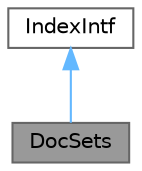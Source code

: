 digraph "DocSets"
{
 // INTERACTIVE_SVG=YES
 // LATEX_PDF_SIZE
  bgcolor="transparent";
  edge [fontname=Helvetica,fontsize=10,labelfontname=Helvetica,labelfontsize=10];
  node [fontname=Helvetica,fontsize=10,shape=box,height=0.2,width=0.4];
  Node1 [id="Node000001",label="DocSets",height=0.2,width=0.4,color="gray40", fillcolor="grey60", style="filled", fontcolor="black",tooltip="A class that generates docset files."];
  Node2 -> Node1 [id="edge1_Node000001_Node000002",dir="back",color="steelblue1",style="solid",tooltip=" "];
  Node2 [id="Node000002",label="IndexIntf",height=0.2,width=0.4,color="gray40", fillcolor="white", style="filled",URL="$d9/dd5/class_index_intf.html",tooltip="Abstract interface for index generators."];
}
